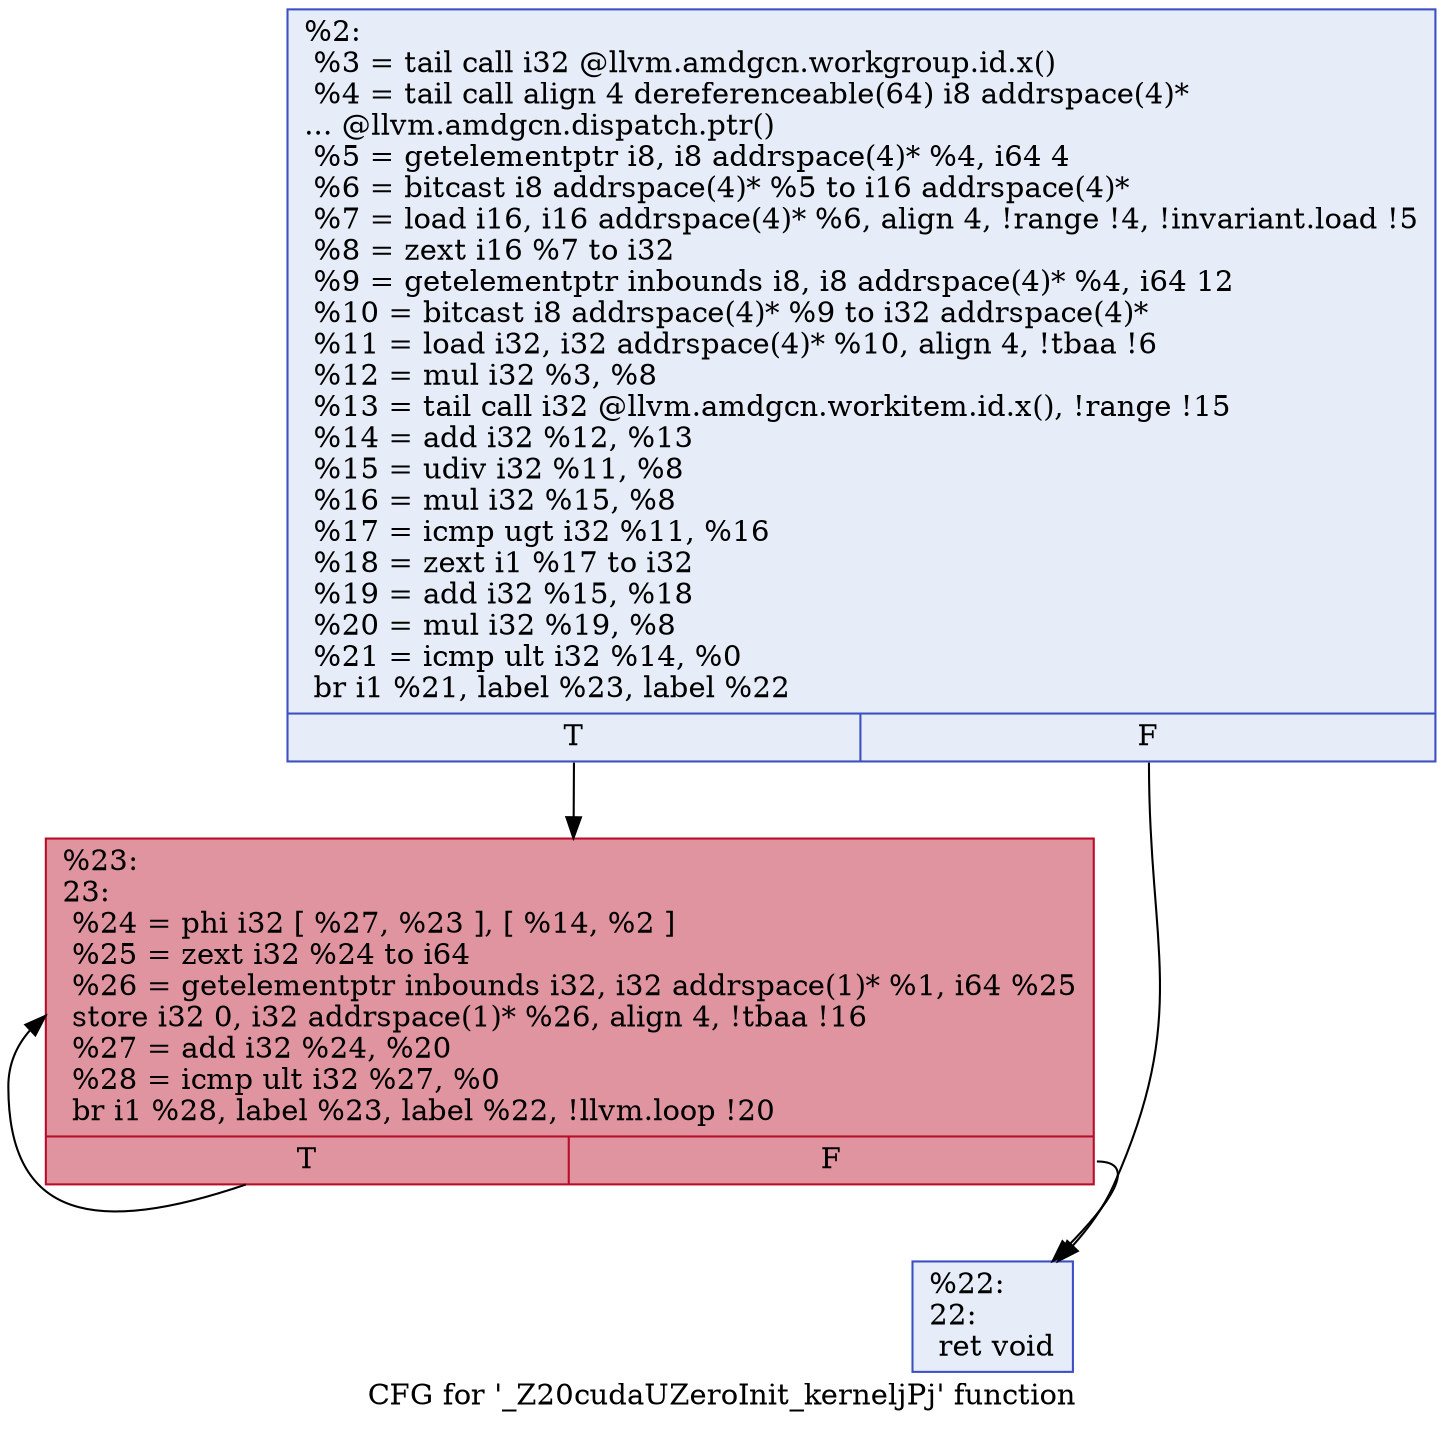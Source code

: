 digraph "CFG for '_Z20cudaUZeroInit_kerneljPj' function" {
	label="CFG for '_Z20cudaUZeroInit_kerneljPj' function";

	Node0x643d2c0 [shape=record,color="#3d50c3ff", style=filled, fillcolor="#c7d7f070",label="{%2:\l  %3 = tail call i32 @llvm.amdgcn.workgroup.id.x()\l  %4 = tail call align 4 dereferenceable(64) i8 addrspace(4)*\l... @llvm.amdgcn.dispatch.ptr()\l  %5 = getelementptr i8, i8 addrspace(4)* %4, i64 4\l  %6 = bitcast i8 addrspace(4)* %5 to i16 addrspace(4)*\l  %7 = load i16, i16 addrspace(4)* %6, align 4, !range !4, !invariant.load !5\l  %8 = zext i16 %7 to i32\l  %9 = getelementptr inbounds i8, i8 addrspace(4)* %4, i64 12\l  %10 = bitcast i8 addrspace(4)* %9 to i32 addrspace(4)*\l  %11 = load i32, i32 addrspace(4)* %10, align 4, !tbaa !6\l  %12 = mul i32 %3, %8\l  %13 = tail call i32 @llvm.amdgcn.workitem.id.x(), !range !15\l  %14 = add i32 %12, %13\l  %15 = udiv i32 %11, %8\l  %16 = mul i32 %15, %8\l  %17 = icmp ugt i32 %11, %16\l  %18 = zext i1 %17 to i32\l  %19 = add i32 %15, %18\l  %20 = mul i32 %19, %8\l  %21 = icmp ult i32 %14, %0\l  br i1 %21, label %23, label %22\l|{<s0>T|<s1>F}}"];
	Node0x643d2c0:s0 -> Node0x643f870;
	Node0x643d2c0:s1 -> Node0x643f900;
	Node0x643f900 [shape=record,color="#3d50c3ff", style=filled, fillcolor="#c7d7f070",label="{%22:\l22:                                               \l  ret void\l}"];
	Node0x643f870 [shape=record,color="#b70d28ff", style=filled, fillcolor="#b70d2870",label="{%23:\l23:                                               \l  %24 = phi i32 [ %27, %23 ], [ %14, %2 ]\l  %25 = zext i32 %24 to i64\l  %26 = getelementptr inbounds i32, i32 addrspace(1)* %1, i64 %25\l  store i32 0, i32 addrspace(1)* %26, align 4, !tbaa !16\l  %27 = add i32 %24, %20\l  %28 = icmp ult i32 %27, %0\l  br i1 %28, label %23, label %22, !llvm.loop !20\l|{<s0>T|<s1>F}}"];
	Node0x643f870:s0 -> Node0x643f870;
	Node0x643f870:s1 -> Node0x643f900;
}
